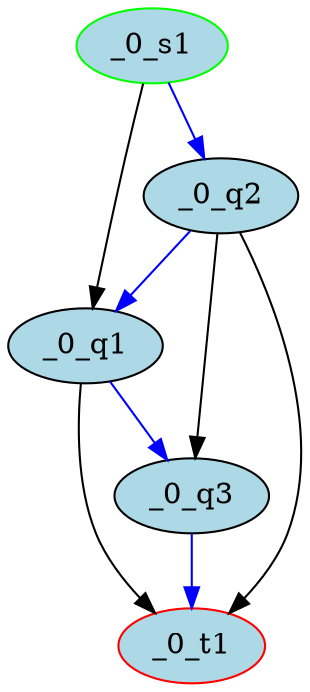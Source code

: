 digraph Sol_Length4{
_0_s1 [initial=1,color=green][style=filled,fillcolor=lightblue];
_0_t1 [final=1,color=red][style=filled,fillcolor=lightblue];
_0_q1 [style=filled,fillcolor=lightblue];
_0_q2 [style=filled,fillcolor=lightblue];
_0_q3 [style=filled,fillcolor=lightblue];
_0_s1 -> _0_q1 ;
_0_s1 -> _0_q2 [color=blue];
_0_q1 -> _0_t1 ;
_0_q1 -> _0_q3 [color=blue];
_0_q2 -> _0_t1 ;
_0_q2 -> _0_q1 [color=blue];
_0_q2 -> _0_q3 ;
_0_q3 -> _0_t1 [color=blue];
}
